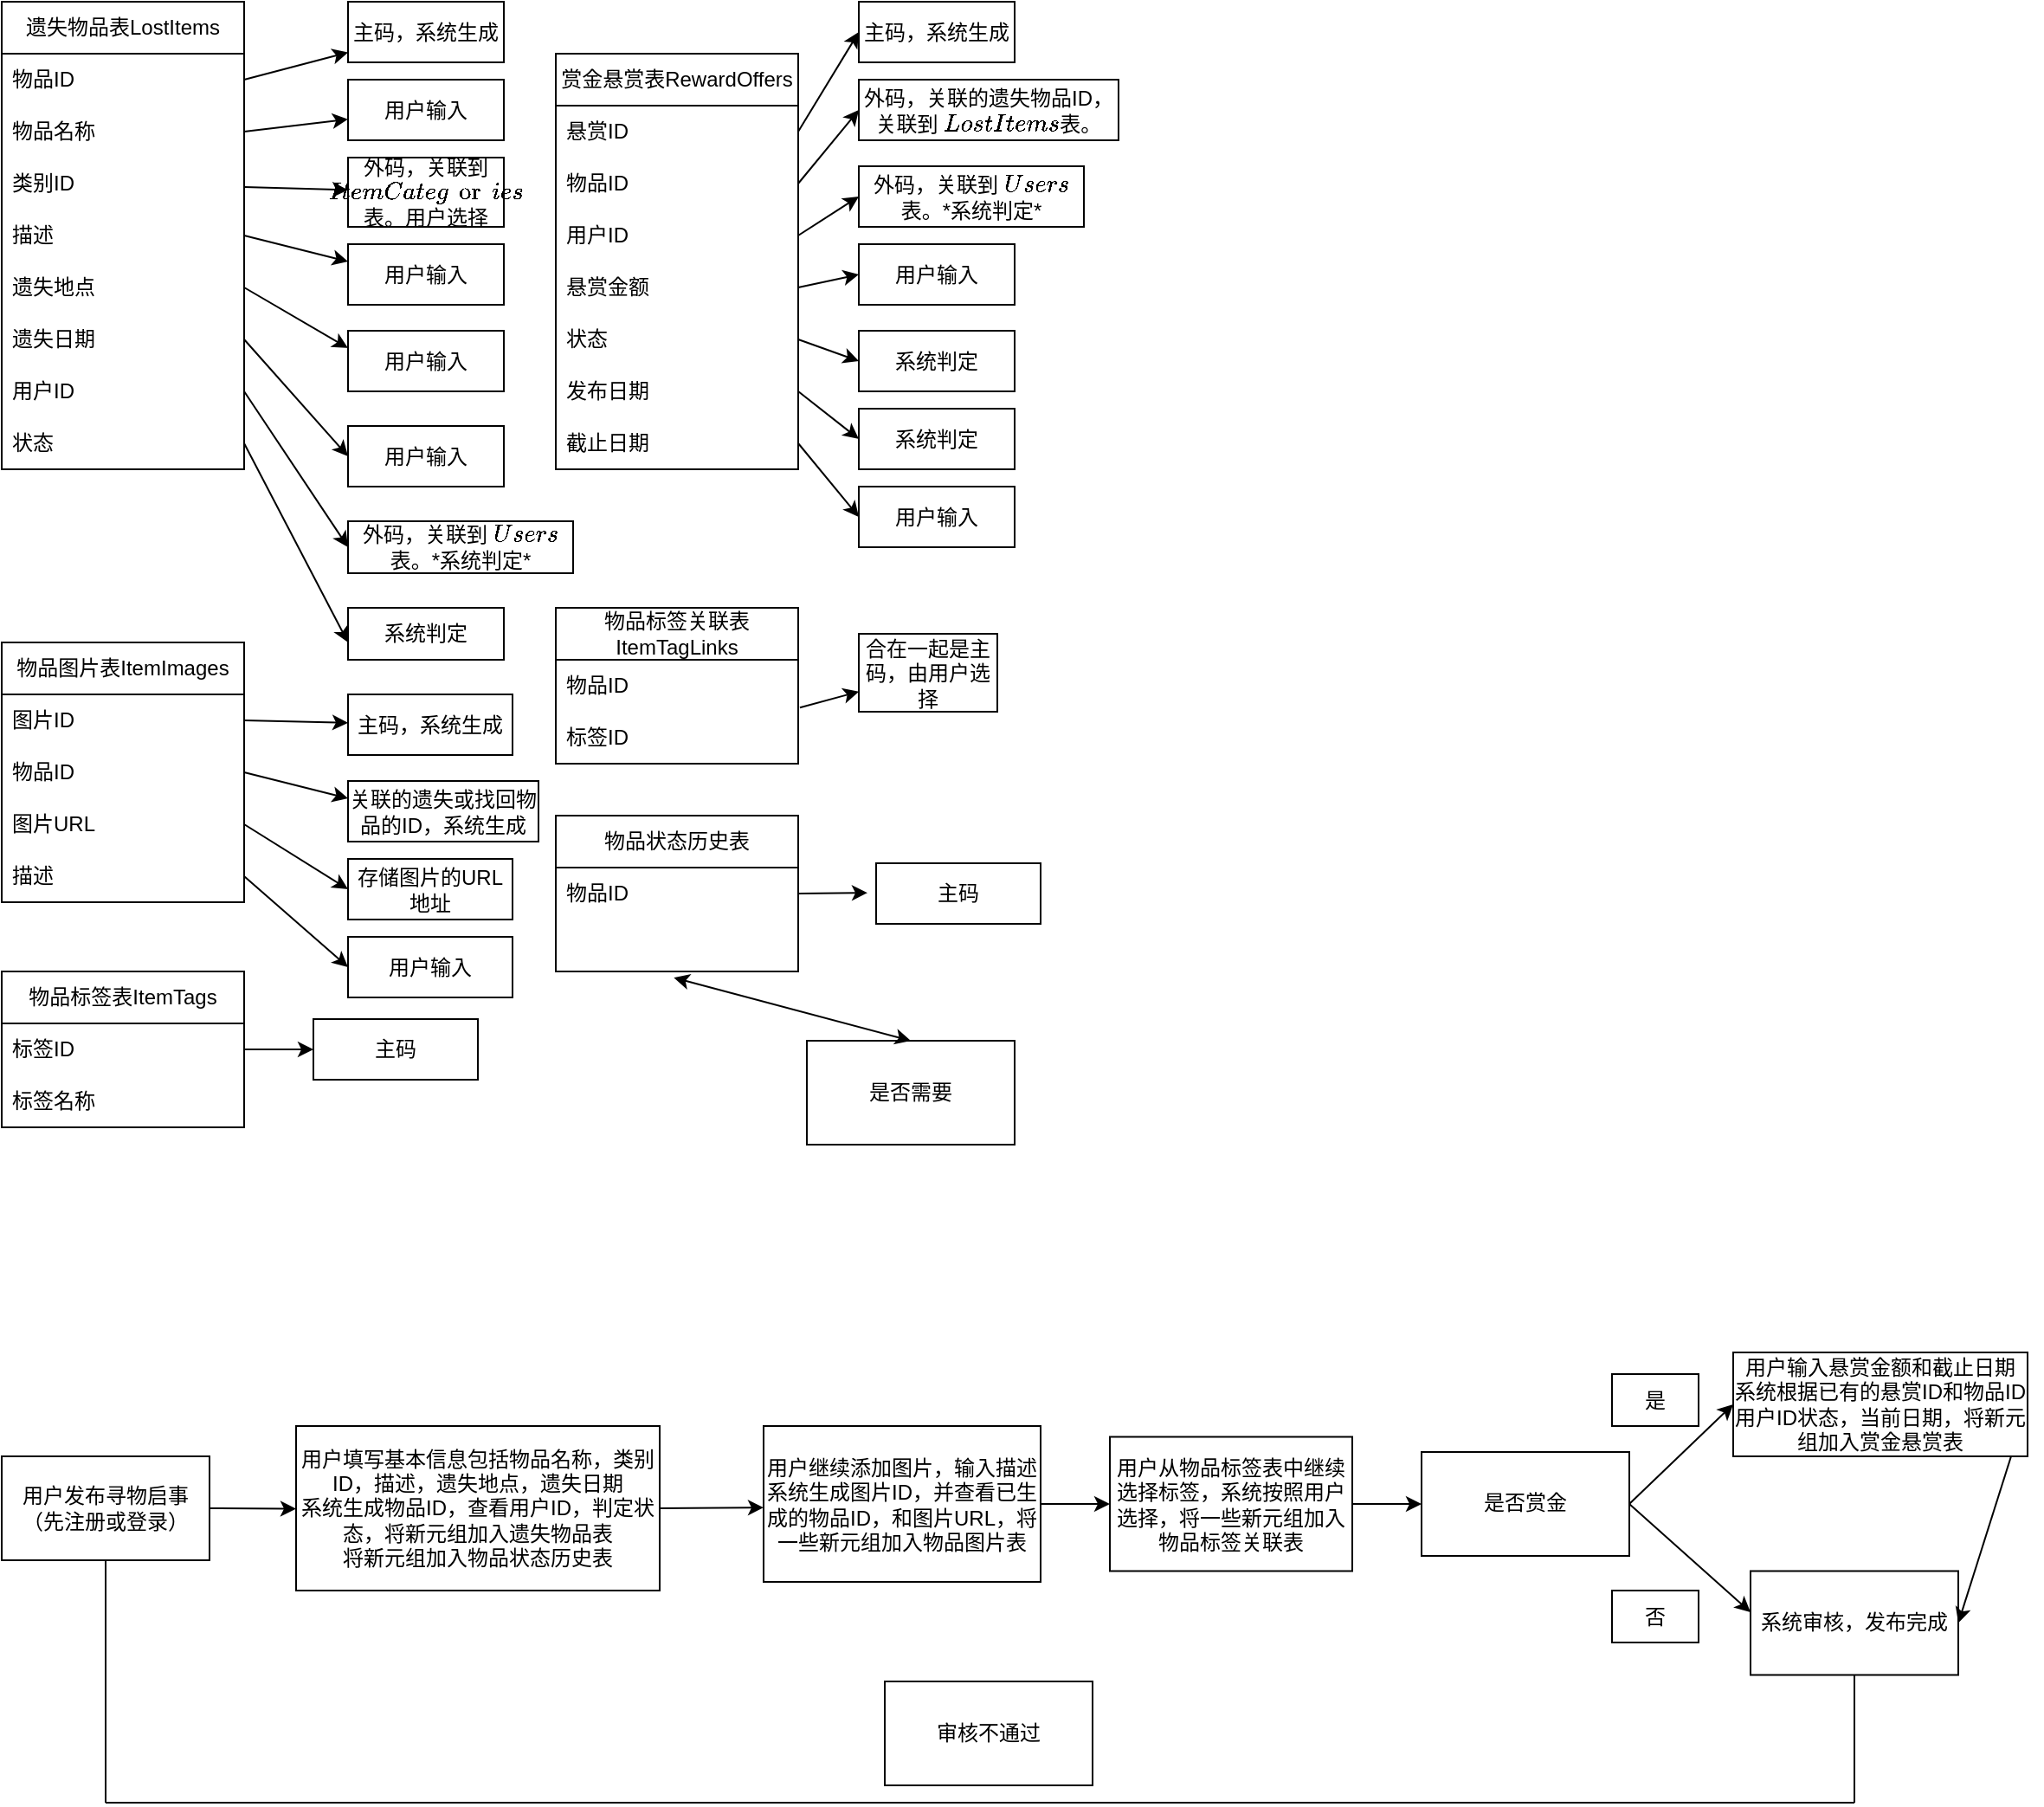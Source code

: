 <mxfile>
    <diagram id="VtAdPmJ9-UXS4wWKTYLb" name="第 1 页">
        <mxGraphModel dx="1487" dy="1094" grid="1" gridSize="10" guides="1" tooltips="1" connect="1" arrows="1" fold="1" page="1" pageScale="1" pageWidth="827" pageHeight="1169" math="0" shadow="0">
            <root>
                <mxCell id="0"/>
                <mxCell id="1" parent="0"/>
                <mxCell id="2" value="遗失物品表LostItems" style="swimlane;fontStyle=0;childLayout=stackLayout;horizontal=1;startSize=30;horizontalStack=0;resizeParent=1;resizeParentMax=0;resizeLast=0;collapsible=1;marginBottom=0;whiteSpace=wrap;html=1;" vertex="1" parent="1">
                    <mxGeometry width="140" height="270" as="geometry"/>
                </mxCell>
                <mxCell id="4" value="物品ID" style="text;strokeColor=none;fillColor=none;align=left;verticalAlign=middle;spacingLeft=4;spacingRight=4;overflow=hidden;points=[[0,0.5],[1,0.5]];portConstraint=eastwest;rotatable=0;whiteSpace=wrap;html=1;" vertex="1" parent="2">
                    <mxGeometry y="30" width="140" height="30" as="geometry"/>
                </mxCell>
                <mxCell id="5" value="物品名称" style="text;strokeColor=none;fillColor=none;align=left;verticalAlign=middle;spacingLeft=4;spacingRight=4;overflow=hidden;points=[[0,0.5],[1,0.5]];portConstraint=eastwest;rotatable=0;whiteSpace=wrap;html=1;" vertex="1" parent="2">
                    <mxGeometry y="60" width="140" height="30" as="geometry"/>
                </mxCell>
                <mxCell id="30" value="类别ID" style="text;strokeColor=none;fillColor=none;align=left;verticalAlign=middle;spacingLeft=4;spacingRight=4;overflow=hidden;points=[[0,0.5],[1,0.5]];portConstraint=eastwest;rotatable=0;whiteSpace=wrap;html=1;" vertex="1" parent="2">
                    <mxGeometry y="90" width="140" height="30" as="geometry"/>
                </mxCell>
                <mxCell id="29" value="描述" style="text;strokeColor=none;fillColor=none;align=left;verticalAlign=middle;spacingLeft=4;spacingRight=4;overflow=hidden;points=[[0,0.5],[1,0.5]];portConstraint=eastwest;rotatable=0;whiteSpace=wrap;html=1;" vertex="1" parent="2">
                    <mxGeometry y="120" width="140" height="30" as="geometry"/>
                </mxCell>
                <mxCell id="28" value="遗失地点" style="text;strokeColor=none;fillColor=none;align=left;verticalAlign=middle;spacingLeft=4;spacingRight=4;overflow=hidden;points=[[0,0.5],[1,0.5]];portConstraint=eastwest;rotatable=0;whiteSpace=wrap;html=1;" vertex="1" parent="2">
                    <mxGeometry y="150" width="140" height="30" as="geometry"/>
                </mxCell>
                <mxCell id="27" value="遗失日期" style="text;strokeColor=none;fillColor=none;align=left;verticalAlign=middle;spacingLeft=4;spacingRight=4;overflow=hidden;points=[[0,0.5],[1,0.5]];portConstraint=eastwest;rotatable=0;whiteSpace=wrap;html=1;" vertex="1" parent="2">
                    <mxGeometry y="180" width="140" height="30" as="geometry"/>
                </mxCell>
                <mxCell id="32" value="用户ID" style="text;strokeColor=none;fillColor=none;align=left;verticalAlign=middle;spacingLeft=4;spacingRight=4;overflow=hidden;points=[[0,0.5],[1,0.5]];portConstraint=eastwest;rotatable=0;whiteSpace=wrap;html=1;" vertex="1" parent="2">
                    <mxGeometry y="210" width="140" height="30" as="geometry"/>
                </mxCell>
                <mxCell id="31" value="状态" style="text;strokeColor=none;fillColor=none;align=left;verticalAlign=middle;spacingLeft=4;spacingRight=4;overflow=hidden;points=[[0,0.5],[1,0.5]];portConstraint=eastwest;rotatable=0;whiteSpace=wrap;html=1;" vertex="1" parent="2">
                    <mxGeometry y="240" width="140" height="30" as="geometry"/>
                </mxCell>
                <mxCell id="33" value="物品图片表ItemImages" style="swimlane;fontStyle=0;childLayout=stackLayout;horizontal=1;startSize=30;horizontalStack=0;resizeParent=1;resizeParentMax=0;resizeLast=0;collapsible=1;marginBottom=0;whiteSpace=wrap;html=1;" vertex="1" parent="1">
                    <mxGeometry y="370" width="140" height="150" as="geometry"/>
                </mxCell>
                <mxCell id="34" value="图片ID" style="text;strokeColor=none;fillColor=none;align=left;verticalAlign=middle;spacingLeft=4;spacingRight=4;overflow=hidden;points=[[0,0.5],[1,0.5]];portConstraint=eastwest;rotatable=0;whiteSpace=wrap;html=1;" vertex="1" parent="33">
                    <mxGeometry y="30" width="140" height="30" as="geometry"/>
                </mxCell>
                <mxCell id="35" value="物品ID" style="text;strokeColor=none;fillColor=none;align=left;verticalAlign=middle;spacingLeft=4;spacingRight=4;overflow=hidden;points=[[0,0.5],[1,0.5]];portConstraint=eastwest;rotatable=0;whiteSpace=wrap;html=1;" vertex="1" parent="33">
                    <mxGeometry y="60" width="140" height="30" as="geometry"/>
                </mxCell>
                <mxCell id="36" value="图片URL" style="text;strokeColor=none;fillColor=none;align=left;verticalAlign=middle;spacingLeft=4;spacingRight=4;overflow=hidden;points=[[0,0.5],[1,0.5]];portConstraint=eastwest;rotatable=0;whiteSpace=wrap;html=1;" vertex="1" parent="33">
                    <mxGeometry y="90" width="140" height="30" as="geometry"/>
                </mxCell>
                <mxCell id="37" value="描述" style="text;strokeColor=none;fillColor=none;align=left;verticalAlign=middle;spacingLeft=4;spacingRight=4;overflow=hidden;points=[[0,0.5],[1,0.5]];portConstraint=eastwest;rotatable=0;whiteSpace=wrap;html=1;" vertex="1" parent="33">
                    <mxGeometry y="120" width="140" height="30" as="geometry"/>
                </mxCell>
                <mxCell id="42" value="物品标签表ItemTags" style="swimlane;fontStyle=0;childLayout=stackLayout;horizontal=1;startSize=30;horizontalStack=0;resizeParent=1;resizeParentMax=0;resizeLast=0;collapsible=1;marginBottom=0;whiteSpace=wrap;html=1;" vertex="1" parent="1">
                    <mxGeometry y="560" width="140" height="90" as="geometry"/>
                </mxCell>
                <mxCell id="43" value="标签ID" style="text;strokeColor=none;fillColor=none;align=left;verticalAlign=middle;spacingLeft=4;spacingRight=4;overflow=hidden;points=[[0,0.5],[1,0.5]];portConstraint=eastwest;rotatable=0;whiteSpace=wrap;html=1;" vertex="1" parent="42">
                    <mxGeometry y="30" width="140" height="30" as="geometry"/>
                </mxCell>
                <mxCell id="44" value="标签名称" style="text;strokeColor=none;fillColor=none;align=left;verticalAlign=middle;spacingLeft=4;spacingRight=4;overflow=hidden;points=[[0,0.5],[1,0.5]];portConstraint=eastwest;rotatable=0;whiteSpace=wrap;html=1;" vertex="1" parent="42">
                    <mxGeometry y="60" width="140" height="30" as="geometry"/>
                </mxCell>
                <mxCell id="51" value="物品标签关联表ItemTagLinks" style="swimlane;fontStyle=0;childLayout=stackLayout;horizontal=1;startSize=30;horizontalStack=0;resizeParent=1;resizeParentMax=0;resizeLast=0;collapsible=1;marginBottom=0;whiteSpace=wrap;html=1;" vertex="1" parent="1">
                    <mxGeometry x="320" y="350" width="140" height="90" as="geometry"/>
                </mxCell>
                <mxCell id="52" value="物品ID" style="text;strokeColor=none;fillColor=none;align=left;verticalAlign=middle;spacingLeft=4;spacingRight=4;overflow=hidden;points=[[0,0.5],[1,0.5]];portConstraint=eastwest;rotatable=0;whiteSpace=wrap;html=1;" vertex="1" parent="51">
                    <mxGeometry y="30" width="140" height="30" as="geometry"/>
                </mxCell>
                <mxCell id="54" value="标签ID" style="text;strokeColor=none;fillColor=none;align=left;verticalAlign=middle;spacingLeft=4;spacingRight=4;overflow=hidden;points=[[0,0.5],[1,0.5]];portConstraint=eastwest;rotatable=0;whiteSpace=wrap;html=1;" vertex="1" parent="51">
                    <mxGeometry y="60" width="140" height="30" as="geometry"/>
                </mxCell>
                <mxCell id="60" value="赏金悬赏表RewardOffers" style="swimlane;fontStyle=0;childLayout=stackLayout;horizontal=1;startSize=30;horizontalStack=0;resizeParent=1;resizeParentMax=0;resizeLast=0;collapsible=1;marginBottom=0;whiteSpace=wrap;html=1;" vertex="1" parent="1">
                    <mxGeometry x="320" y="30" width="140" height="240" as="geometry"/>
                </mxCell>
                <mxCell id="61" value="悬赏ID" style="text;strokeColor=none;fillColor=none;align=left;verticalAlign=middle;spacingLeft=4;spacingRight=4;overflow=hidden;points=[[0,0.5],[1,0.5]];portConstraint=eastwest;rotatable=0;whiteSpace=wrap;html=1;" vertex="1" parent="60">
                    <mxGeometry y="30" width="140" height="30" as="geometry"/>
                </mxCell>
                <mxCell id="62" value="物品ID" style="text;strokeColor=none;fillColor=none;align=left;verticalAlign=middle;spacingLeft=4;spacingRight=4;overflow=hidden;points=[[0,0.5],[1,0.5]];portConstraint=eastwest;rotatable=0;whiteSpace=wrap;html=1;" vertex="1" parent="60">
                    <mxGeometry y="60" width="140" height="30" as="geometry"/>
                </mxCell>
                <mxCell id="67" value="用户ID" style="text;strokeColor=none;fillColor=none;align=left;verticalAlign=middle;spacingLeft=4;spacingRight=4;overflow=hidden;points=[[0,0.5],[1,0.5]];portConstraint=eastwest;rotatable=0;whiteSpace=wrap;html=1;" vertex="1" parent="60">
                    <mxGeometry y="90" width="140" height="30" as="geometry"/>
                </mxCell>
                <mxCell id="68" value="悬赏金额" style="text;strokeColor=none;fillColor=none;align=left;verticalAlign=middle;spacingLeft=4;spacingRight=4;overflow=hidden;points=[[0,0.5],[1,0.5]];portConstraint=eastwest;rotatable=0;whiteSpace=wrap;html=1;" vertex="1" parent="60">
                    <mxGeometry y="120" width="140" height="30" as="geometry"/>
                </mxCell>
                <mxCell id="72" value="状态" style="text;strokeColor=none;fillColor=none;align=left;verticalAlign=middle;spacingLeft=4;spacingRight=4;overflow=hidden;points=[[0,0.5],[1,0.5]];portConstraint=eastwest;rotatable=0;whiteSpace=wrap;html=1;" vertex="1" parent="60">
                    <mxGeometry y="150" width="140" height="30" as="geometry"/>
                </mxCell>
                <mxCell id="71" value="发布日期" style="text;strokeColor=none;fillColor=none;align=left;verticalAlign=middle;spacingLeft=4;spacingRight=4;overflow=hidden;points=[[0,0.5],[1,0.5]];portConstraint=eastwest;rotatable=0;whiteSpace=wrap;html=1;" vertex="1" parent="60">
                    <mxGeometry y="180" width="140" height="30" as="geometry"/>
                </mxCell>
                <mxCell id="70" value="截止日期" style="text;strokeColor=none;fillColor=none;align=left;verticalAlign=middle;spacingLeft=4;spacingRight=4;overflow=hidden;points=[[0,0.5],[1,0.5]];portConstraint=eastwest;rotatable=0;whiteSpace=wrap;html=1;" vertex="1" parent="60">
                    <mxGeometry y="210" width="140" height="30" as="geometry"/>
                </mxCell>
                <mxCell id="73" value="物品状态历史表" style="swimlane;fontStyle=0;childLayout=stackLayout;horizontal=1;startSize=30;horizontalStack=0;resizeParent=1;resizeParentMax=0;resizeLast=0;collapsible=1;marginBottom=0;whiteSpace=wrap;html=1;" vertex="1" parent="1">
                    <mxGeometry x="320" y="470" width="140" height="90" as="geometry"/>
                </mxCell>
                <mxCell id="81" value="物品ID" style="text;strokeColor=none;fillColor=none;align=left;verticalAlign=middle;spacingLeft=4;spacingRight=4;overflow=hidden;points=[[0,0.5],[1,0.5]];portConstraint=eastwest;rotatable=0;whiteSpace=wrap;html=1;" vertex="1" parent="73">
                    <mxGeometry y="30" width="140" height="30" as="geometry"/>
                </mxCell>
                <mxCell id="241" value="&amp;nbsp;" style="text;strokeColor=none;fillColor=none;align=left;verticalAlign=middle;spacingLeft=4;spacingRight=4;overflow=hidden;points=[[0,0.5],[1,0.5]];portConstraint=eastwest;rotatable=0;whiteSpace=wrap;html=1;" vertex="1" parent="73">
                    <mxGeometry y="60" width="140" height="30" as="geometry"/>
                </mxCell>
                <mxCell id="85" style="edgeStyle=none;html=1;exitX=1;exitY=0.5;exitDx=0;exitDy=0;" edge="1" parent="1" source="4" target="86">
                    <mxGeometry relative="1" as="geometry">
                        <mxPoint x="180" y="45" as="targetPoint"/>
                    </mxGeometry>
                </mxCell>
                <mxCell id="86" value="主码，系统生成" style="rounded=0;whiteSpace=wrap;html=1;" vertex="1" parent="1">
                    <mxGeometry x="200" width="90" height="35" as="geometry"/>
                </mxCell>
                <mxCell id="87" style="edgeStyle=none;html=1;exitX=1;exitY=0.5;exitDx=0;exitDy=0;" edge="1" parent="1" source="5" target="88">
                    <mxGeometry relative="1" as="geometry">
                        <mxPoint x="200" y="75" as="targetPoint"/>
                    </mxGeometry>
                </mxCell>
                <mxCell id="88" value="用户输入" style="rounded=0;whiteSpace=wrap;html=1;" vertex="1" parent="1">
                    <mxGeometry x="200" y="45" width="90" height="35" as="geometry"/>
                </mxCell>
                <mxCell id="89" style="edgeStyle=none;html=1;" edge="1" parent="1" source="30" target="90">
                    <mxGeometry relative="1" as="geometry">
                        <mxPoint x="200" y="105" as="targetPoint"/>
                    </mxGeometry>
                </mxCell>
                <mxCell id="90" value="外码，关联到 `ItemCategories`表。用户选择" style="rounded=0;whiteSpace=wrap;html=1;" vertex="1" parent="1">
                    <mxGeometry x="200" y="90" width="90" height="40" as="geometry"/>
                </mxCell>
                <mxCell id="91" style="edgeStyle=none;html=1;exitX=1;exitY=0.5;exitDx=0;exitDy=0;" edge="1" parent="1" source="29">
                    <mxGeometry relative="1" as="geometry">
                        <mxPoint x="200" y="150" as="targetPoint"/>
                    </mxGeometry>
                </mxCell>
                <mxCell id="92" value="用户输入" style="rounded=0;whiteSpace=wrap;html=1;" vertex="1" parent="1">
                    <mxGeometry x="200" y="140" width="90" height="35" as="geometry"/>
                </mxCell>
                <mxCell id="93" style="edgeStyle=none;html=1;exitX=1;exitY=0.5;exitDx=0;exitDy=0;" edge="1" parent="1" source="28">
                    <mxGeometry relative="1" as="geometry">
                        <mxPoint x="200" y="200" as="targetPoint"/>
                    </mxGeometry>
                </mxCell>
                <mxCell id="94" value="用户输入" style="rounded=0;whiteSpace=wrap;html=1;" vertex="1" parent="1">
                    <mxGeometry x="200" y="190" width="90" height="35" as="geometry"/>
                </mxCell>
                <mxCell id="95" value="用户输入" style="rounded=0;whiteSpace=wrap;html=1;" vertex="1" parent="1">
                    <mxGeometry x="200" y="245" width="90" height="35" as="geometry"/>
                </mxCell>
                <mxCell id="96" style="edgeStyle=none;html=1;entryX=0;entryY=0.5;entryDx=0;entryDy=0;exitX=1;exitY=0.5;exitDx=0;exitDy=0;" edge="1" parent="1" source="27" target="95">
                    <mxGeometry relative="1" as="geometry"/>
                </mxCell>
                <mxCell id="97" style="edgeStyle=none;html=1;exitX=1;exitY=0.5;exitDx=0;exitDy=0;entryX=0;entryY=0.5;entryDx=0;entryDy=0;" edge="1" parent="1" source="32" target="98">
                    <mxGeometry relative="1" as="geometry">
                        <mxPoint x="200" y="310" as="targetPoint"/>
                        <Array as="points"/>
                    </mxGeometry>
                </mxCell>
                <mxCell id="98" value="外码，关联到 `Users`表。*系统判定*" style="rounded=0;whiteSpace=wrap;html=1;" vertex="1" parent="1">
                    <mxGeometry x="200" y="300" width="130" height="30" as="geometry"/>
                </mxCell>
                <mxCell id="99" style="edgeStyle=none;html=1;exitX=1;exitY=0.5;exitDx=0;exitDy=0;" edge="1" parent="1" source="31">
                    <mxGeometry relative="1" as="geometry">
                        <mxPoint x="200" y="370" as="targetPoint"/>
                    </mxGeometry>
                </mxCell>
                <mxCell id="100" value="系统判定" style="rounded=0;whiteSpace=wrap;html=1;" vertex="1" parent="1">
                    <mxGeometry x="200" y="350" width="90" height="30" as="geometry"/>
                </mxCell>
                <mxCell id="101" style="edgeStyle=none;html=1;exitX=1;exitY=0.5;exitDx=0;exitDy=0;" edge="1" parent="1" source="34" target="102">
                    <mxGeometry relative="1" as="geometry">
                        <mxPoint x="190" y="415" as="targetPoint"/>
                    </mxGeometry>
                </mxCell>
                <mxCell id="102" value="主码，系统生成" style="rounded=0;whiteSpace=wrap;html=1;" vertex="1" parent="1">
                    <mxGeometry x="200" y="400" width="95" height="35" as="geometry"/>
                </mxCell>
                <mxCell id="103" style="edgeStyle=none;html=1;exitX=1;exitY=0.5;exitDx=0;exitDy=0;" edge="1" parent="1" source="35">
                    <mxGeometry relative="1" as="geometry">
                        <mxPoint x="200" y="460" as="targetPoint"/>
                    </mxGeometry>
                </mxCell>
                <mxCell id="104" value="关联的遗失或找回物品的ID，系统生成" style="rounded=0;whiteSpace=wrap;html=1;" vertex="1" parent="1">
                    <mxGeometry x="200" y="450" width="110" height="35" as="geometry"/>
                </mxCell>
                <mxCell id="105" style="edgeStyle=none;html=1;exitX=1;exitY=0.5;exitDx=0;exitDy=0;entryX=0;entryY=0.5;entryDx=0;entryDy=0;" edge="1" parent="1" source="36" target="106">
                    <mxGeometry relative="1" as="geometry">
                        <mxPoint x="200" y="500" as="targetPoint"/>
                    </mxGeometry>
                </mxCell>
                <mxCell id="106" value="存储图片的URL地址" style="rounded=0;whiteSpace=wrap;html=1;" vertex="1" parent="1">
                    <mxGeometry x="200" y="495" width="95" height="35" as="geometry"/>
                </mxCell>
                <mxCell id="107" style="edgeStyle=none;html=1;exitX=1;exitY=0.5;exitDx=0;exitDy=0;entryX=0;entryY=0.5;entryDx=0;entryDy=0;" edge="1" parent="1" source="37" target="108">
                    <mxGeometry relative="1" as="geometry">
                        <mxPoint x="200" y="540" as="targetPoint"/>
                    </mxGeometry>
                </mxCell>
                <mxCell id="108" value="用户输入" style="rounded=0;whiteSpace=wrap;html=1;" vertex="1" parent="1">
                    <mxGeometry x="200" y="540" width="95" height="35" as="geometry"/>
                </mxCell>
                <mxCell id="109" style="edgeStyle=none;html=1;exitX=1;exitY=0.5;exitDx=0;exitDy=0;" edge="1" parent="1" source="43">
                    <mxGeometry relative="1" as="geometry">
                        <mxPoint x="180" y="605" as="targetPoint"/>
                    </mxGeometry>
                </mxCell>
                <mxCell id="110" value="主码" style="rounded=0;whiteSpace=wrap;html=1;" vertex="1" parent="1">
                    <mxGeometry x="180" y="587.5" width="95" height="35" as="geometry"/>
                </mxCell>
                <mxCell id="111" style="edgeStyle=none;html=1;exitX=1.007;exitY=-0.078;exitDx=0;exitDy=0;exitPerimeter=0;" edge="1" parent="1" source="54" target="112">
                    <mxGeometry relative="1" as="geometry">
                        <mxPoint x="500" y="445" as="targetPoint"/>
                    </mxGeometry>
                </mxCell>
                <mxCell id="112" value="合在一起是主码，由用户选择" style="rounded=0;whiteSpace=wrap;html=1;" vertex="1" parent="1">
                    <mxGeometry x="495" y="365" width="80" height="45" as="geometry"/>
                </mxCell>
                <mxCell id="113" style="edgeStyle=none;html=1;exitX=1;exitY=0.5;exitDx=0;exitDy=0;entryX=0;entryY=0.5;entryDx=0;entryDy=0;" edge="1" parent="1" source="61" target="114">
                    <mxGeometry relative="1" as="geometry">
                        <mxPoint x="500" y="65" as="targetPoint"/>
                    </mxGeometry>
                </mxCell>
                <mxCell id="114" value="主码，系统生成" style="rounded=0;whiteSpace=wrap;html=1;" vertex="1" parent="1">
                    <mxGeometry x="495" width="90" height="35" as="geometry"/>
                </mxCell>
                <mxCell id="115" style="edgeStyle=none;html=1;exitX=1;exitY=0.5;exitDx=0;exitDy=0;entryX=0;entryY=0.5;entryDx=0;entryDy=0;" edge="1" parent="1" source="62" target="116">
                    <mxGeometry relative="1" as="geometry">
                        <mxPoint x="500" y="95" as="targetPoint"/>
                    </mxGeometry>
                </mxCell>
                <mxCell id="116" value="外码，关联的遗失物品ID，关联到 `LostItems`表。" style="rounded=0;whiteSpace=wrap;html=1;" vertex="1" parent="1">
                    <mxGeometry x="495" y="45" width="150" height="35" as="geometry"/>
                </mxCell>
                <mxCell id="117" style="edgeStyle=none;html=1;exitX=1;exitY=0.5;exitDx=0;exitDy=0;entryX=0;entryY=0.5;entryDx=0;entryDy=0;" edge="1" parent="1" source="67" target="118">
                    <mxGeometry relative="1" as="geometry">
                        <mxPoint x="500" y="140" as="targetPoint"/>
                    </mxGeometry>
                </mxCell>
                <mxCell id="118" value="外码，关联到 `Users`表。*系统判定*" style="rounded=0;whiteSpace=wrap;html=1;" vertex="1" parent="1">
                    <mxGeometry x="495" y="95" width="130" height="35" as="geometry"/>
                </mxCell>
                <mxCell id="119" style="edgeStyle=none;html=1;exitX=1;exitY=0.5;exitDx=0;exitDy=0;entryX=0;entryY=0.5;entryDx=0;entryDy=0;" edge="1" parent="1" source="68" target="120">
                    <mxGeometry relative="1" as="geometry">
                        <mxPoint x="500" y="190" as="targetPoint"/>
                    </mxGeometry>
                </mxCell>
                <mxCell id="120" value="用户输入" style="rounded=0;whiteSpace=wrap;html=1;" vertex="1" parent="1">
                    <mxGeometry x="495" y="140" width="90" height="35" as="geometry"/>
                </mxCell>
                <mxCell id="121" style="edgeStyle=none;html=1;exitX=1;exitY=0.5;exitDx=0;exitDy=0;entryX=0;entryY=0.5;entryDx=0;entryDy=0;" edge="1" parent="1" source="72" target="124">
                    <mxGeometry relative="1" as="geometry">
                        <mxPoint x="510" y="250" as="targetPoint"/>
                    </mxGeometry>
                </mxCell>
                <mxCell id="122" style="edgeStyle=none;html=1;exitX=1;exitY=0.5;exitDx=0;exitDy=0;entryX=0;entryY=0.5;entryDx=0;entryDy=0;" edge="1" parent="1" source="71" target="125">
                    <mxGeometry relative="1" as="geometry">
                        <mxPoint x="480" y="280" as="targetPoint"/>
                    </mxGeometry>
                </mxCell>
                <mxCell id="123" style="edgeStyle=none;html=1;exitX=1;exitY=0.5;exitDx=0;exitDy=0;entryX=0;entryY=0.5;entryDx=0;entryDy=0;" edge="1" parent="1" source="70" target="126">
                    <mxGeometry relative="1" as="geometry">
                        <mxPoint x="470" y="320" as="targetPoint"/>
                    </mxGeometry>
                </mxCell>
                <mxCell id="124" value="系统判定" style="rounded=0;whiteSpace=wrap;html=1;" vertex="1" parent="1">
                    <mxGeometry x="495" y="190" width="90" height="35" as="geometry"/>
                </mxCell>
                <mxCell id="125" value="系统判定" style="rounded=0;whiteSpace=wrap;html=1;" vertex="1" parent="1">
                    <mxGeometry x="495" y="235" width="90" height="35" as="geometry"/>
                </mxCell>
                <mxCell id="126" value="用户输入" style="rounded=0;whiteSpace=wrap;html=1;" vertex="1" parent="1">
                    <mxGeometry x="495" y="280" width="90" height="35" as="geometry"/>
                </mxCell>
                <mxCell id="222" style="edgeStyle=none;html=1;exitX=1;exitY=0.5;exitDx=0;exitDy=0;" edge="1" parent="1" source="221">
                    <mxGeometry relative="1" as="geometry">
                        <mxPoint x="170" y="870.286" as="targetPoint"/>
                    </mxGeometry>
                </mxCell>
                <mxCell id="221" value="用户发布寻物启事（先注册或登录）" style="rounded=0;whiteSpace=wrap;html=1;" vertex="1" parent="1">
                    <mxGeometry y="840" width="120" height="60" as="geometry"/>
                </mxCell>
                <mxCell id="225" style="edgeStyle=none;html=1;exitX=1;exitY=0.5;exitDx=0;exitDy=0;" edge="1" parent="1" source="223">
                    <mxGeometry relative="1" as="geometry">
                        <mxPoint x="440" y="869.588" as="targetPoint"/>
                    </mxGeometry>
                </mxCell>
                <mxCell id="223" value="用户填写基本信息包括物品名称，类别ID，描述，遗失地点，遗失日期&lt;br&gt;系统生成物品ID，查看用户ID，判定状态，将新元组加入遗失物品表&lt;br&gt;将新元组加入物品状态历史表" style="rounded=0;whiteSpace=wrap;html=1;" vertex="1" parent="1">
                    <mxGeometry x="170" y="822.5" width="210" height="95" as="geometry"/>
                </mxCell>
                <mxCell id="227" style="edgeStyle=none;html=1;exitX=1;exitY=0.5;exitDx=0;exitDy=0;" edge="1" parent="1" source="226" target="228">
                    <mxGeometry relative="1" as="geometry">
                        <mxPoint x="650" y="867.235" as="targetPoint"/>
                    </mxGeometry>
                </mxCell>
                <mxCell id="226" value="用户继续添加图片，输入描述&lt;br&gt;系统生成图片ID，并查看已生成的物品ID，和图片URL，将一些新元组加入物品图片表" style="rounded=0;whiteSpace=wrap;html=1;" vertex="1" parent="1">
                    <mxGeometry x="440" y="822.5" width="160" height="90" as="geometry"/>
                </mxCell>
                <mxCell id="230" style="edgeStyle=none;html=1;exitX=1;exitY=0.5;exitDx=0;exitDy=0;" edge="1" parent="1" source="228" target="231">
                    <mxGeometry relative="1" as="geometry">
                        <mxPoint x="800" y="867.235" as="targetPoint"/>
                    </mxGeometry>
                </mxCell>
                <mxCell id="228" value="用户从物品标签表中继续选择标签，系统按照用户选择，将一些新元组加入物品标签关联表" style="rounded=0;whiteSpace=wrap;html=1;" vertex="1" parent="1">
                    <mxGeometry x="640" y="828.75" width="140" height="77.5" as="geometry"/>
                </mxCell>
                <mxCell id="233" style="edgeStyle=none;html=1;exitX=1;exitY=0.5;exitDx=0;exitDy=0;" edge="1" parent="1" source="231">
                    <mxGeometry relative="1" as="geometry">
                        <mxPoint x="1010" y="930" as="targetPoint"/>
                    </mxGeometry>
                </mxCell>
                <mxCell id="231" value="是否赏金" style="rounded=0;whiteSpace=wrap;html=1;" vertex="1" parent="1">
                    <mxGeometry x="820" y="837.495" width="120" height="60" as="geometry"/>
                </mxCell>
                <mxCell id="232" value="" style="endArrow=classic;html=1;exitX=1;exitY=0.5;exitDx=0;exitDy=0;" edge="1" parent="1" source="231">
                    <mxGeometry width="50" height="50" relative="1" as="geometry">
                        <mxPoint x="950" y="860" as="sourcePoint"/>
                        <mxPoint x="1000" y="810" as="targetPoint"/>
                    </mxGeometry>
                </mxCell>
                <mxCell id="235" value="是" style="rounded=0;whiteSpace=wrap;html=1;" vertex="1" parent="1">
                    <mxGeometry x="930" y="792.5" width="50" height="30" as="geometry"/>
                </mxCell>
                <mxCell id="236" value="否" style="rounded=0;whiteSpace=wrap;html=1;" vertex="1" parent="1">
                    <mxGeometry x="930" y="917.5" width="50" height="30" as="geometry"/>
                </mxCell>
                <mxCell id="237" value="系统审核，发布完成" style="rounded=0;whiteSpace=wrap;html=1;" vertex="1" parent="1">
                    <mxGeometry x="1010" y="906.25" width="120" height="60" as="geometry"/>
                </mxCell>
                <mxCell id="240" style="edgeStyle=none;html=1;exitX=1;exitY=0.5;exitDx=0;exitDy=0;entryX=1;entryY=0.5;entryDx=0;entryDy=0;" edge="1" parent="1" source="238" target="237">
                    <mxGeometry relative="1" as="geometry"/>
                </mxCell>
                <mxCell id="238" value="用户输入悬赏金额和截止日期&lt;br&gt;系统根据已有的悬赏ID和物品ID用户ID状态，当前日期，将新元组加入赏金悬赏表" style="rounded=0;whiteSpace=wrap;html=1;" vertex="1" parent="1">
                    <mxGeometry x="1000" y="780" width="170" height="60" as="geometry"/>
                </mxCell>
                <mxCell id="242" style="edgeStyle=none;html=1;exitX=1;exitY=0.5;exitDx=0;exitDy=0;" edge="1" parent="1" source="81">
                    <mxGeometry relative="1" as="geometry">
                        <mxPoint x="500" y="514.571" as="targetPoint"/>
                    </mxGeometry>
                </mxCell>
                <mxCell id="243" value="主码" style="rounded=0;whiteSpace=wrap;html=1;" vertex="1" parent="1">
                    <mxGeometry x="505" y="497.5" width="95" height="35" as="geometry"/>
                </mxCell>
                <mxCell id="250" value="" style="endArrow=none;html=1;entryX=0.5;entryY=1;entryDx=0;entryDy=0;" edge="1" parent="1" target="237">
                    <mxGeometry width="50" height="50" relative="1" as="geometry">
                        <mxPoint x="1070" y="1040" as="sourcePoint"/>
                        <mxPoint x="1080" y="990" as="targetPoint"/>
                    </mxGeometry>
                </mxCell>
                <mxCell id="251" value="" style="endArrow=none;html=1;entryX=0.5;entryY=1;entryDx=0;entryDy=0;" edge="1" parent="1" target="221">
                    <mxGeometry width="50" height="50" relative="1" as="geometry">
                        <mxPoint x="60" y="1040" as="sourcePoint"/>
                        <mxPoint x="580" y="620" as="targetPoint"/>
                    </mxGeometry>
                </mxCell>
                <mxCell id="252" value="" style="endArrow=none;html=1;" edge="1" parent="1">
                    <mxGeometry width="50" height="50" relative="1" as="geometry">
                        <mxPoint x="60" y="1040" as="sourcePoint"/>
                        <mxPoint x="1070" y="1040" as="targetPoint"/>
                    </mxGeometry>
                </mxCell>
                <mxCell id="253" value="审核不通过" style="rounded=0;whiteSpace=wrap;html=1;" vertex="1" parent="1">
                    <mxGeometry x="510" y="970" width="120" height="60" as="geometry"/>
                </mxCell>
                <mxCell id="254" value="是否需要" style="rounded=0;whiteSpace=wrap;html=1;" vertex="1" parent="1">
                    <mxGeometry x="465" y="600" width="120" height="60" as="geometry"/>
                </mxCell>
                <mxCell id="255" value="" style="endArrow=classic;startArrow=classic;html=1;entryX=0.5;entryY=0;entryDx=0;entryDy=0;exitX=0.487;exitY=1.121;exitDx=0;exitDy=0;exitPerimeter=0;" edge="1" parent="1" source="241" target="254">
                    <mxGeometry width="50" height="50" relative="1" as="geometry">
                        <mxPoint x="530" y="540" as="sourcePoint"/>
                        <mxPoint x="580" y="490" as="targetPoint"/>
                    </mxGeometry>
                </mxCell>
            </root>
        </mxGraphModel>
    </diagram>
</mxfile>